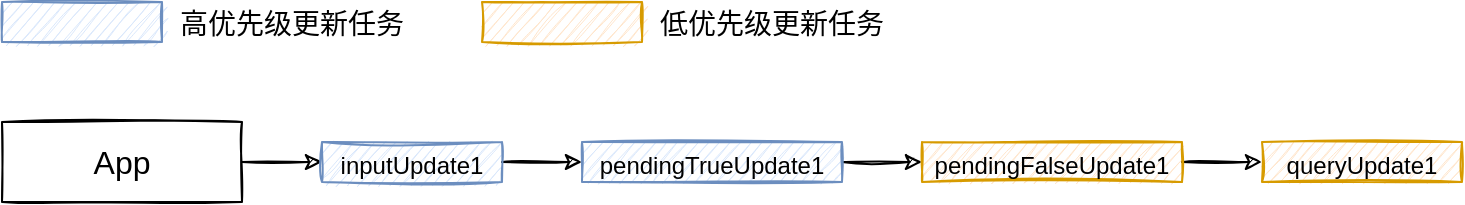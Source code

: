 <mxfile version="14.4.2" type="device" pages="5"><diagram id="4e8F_32YJw46lPdypo3a" name="第 1 页"><mxGraphModel dx="1106" dy="915" grid="1" gridSize="10" guides="1" tooltips="1" connect="1" arrows="1" fold="1" page="1" pageScale="1" pageWidth="827" pageHeight="1169" math="0" shadow="0"><root><mxCell id="0"/><mxCell id="1" parent="0"/><mxCell id="-kVPl95NhofuiKgVk1Ll-23" value="" style="edgeStyle=orthogonalEdgeStyle;rounded=0;orthogonalLoop=1;jettySize=auto;html=1;fontSize=16;sketch=1;" parent="1" source="-kVPl95NhofuiKgVk1Ll-21" target="-kVPl95NhofuiKgVk1Ll-22" edge="1"><mxGeometry relative="1" as="geometry"/></mxCell><mxCell id="-kVPl95NhofuiKgVk1Ll-21" value="App" style="rounded=0;whiteSpace=wrap;html=1;sketch=1;fillColor=none;fontSize=16;" parent="1" vertex="1"><mxGeometry x="160" y="200" width="120" height="40" as="geometry"/></mxCell><mxCell id="-kVPl95NhofuiKgVk1Ll-25" value="" style="edgeStyle=orthogonalEdgeStyle;rounded=0;orthogonalLoop=1;jettySize=auto;html=1;fontSize=16;sketch=1;" parent="1" source="-kVPl95NhofuiKgVk1Ll-22" target="-kVPl95NhofuiKgVk1Ll-24" edge="1"><mxGeometry relative="1" as="geometry"/></mxCell><mxCell id="-kVPl95NhofuiKgVk1Ll-22" value="&lt;font style=&quot;font-size: 12px&quot;&gt;inputUpdate1&lt;/font&gt;" style="rounded=0;whiteSpace=wrap;html=1;sketch=1;fillColor=#dae8fc;fontSize=16;strokeColor=#6c8ebf;" parent="1" vertex="1"><mxGeometry x="320" y="210" width="90" height="20" as="geometry"/></mxCell><mxCell id="-kVPl95NhofuiKgVk1Ll-27" value="" style="edgeStyle=orthogonalEdgeStyle;rounded=0;orthogonalLoop=1;jettySize=auto;html=1;fontSize=16;sketch=1;" parent="1" source="-kVPl95NhofuiKgVk1Ll-24" target="-kVPl95NhofuiKgVk1Ll-26" edge="1"><mxGeometry relative="1" as="geometry"/></mxCell><mxCell id="-kVPl95NhofuiKgVk1Ll-24" value="&lt;font style=&quot;font-size: 12px&quot;&gt;pendingTrueUpdate1&lt;/font&gt;" style="rounded=0;whiteSpace=wrap;html=1;sketch=1;fillColor=#dae8fc;fontSize=16;strokeColor=#6c8ebf;" parent="1" vertex="1"><mxGeometry x="450" y="210" width="130" height="20" as="geometry"/></mxCell><mxCell id="-kVPl95NhofuiKgVk1Ll-29" value="" style="edgeStyle=orthogonalEdgeStyle;rounded=0;orthogonalLoop=1;jettySize=auto;html=1;fontSize=16;sketch=1;" parent="1" source="-kVPl95NhofuiKgVk1Ll-26" target="-kVPl95NhofuiKgVk1Ll-28" edge="1"><mxGeometry relative="1" as="geometry"/></mxCell><mxCell id="-kVPl95NhofuiKgVk1Ll-26" value="&lt;font style=&quot;font-size: 12px&quot;&gt;pendingFalseUpdate1&lt;/font&gt;" style="rounded=0;whiteSpace=wrap;html=1;sketch=1;fillColor=#ffe6cc;fontSize=16;strokeColor=#d79b00;" parent="1" vertex="1"><mxGeometry x="620" y="210" width="130" height="20" as="geometry"/></mxCell><mxCell id="-kVPl95NhofuiKgVk1Ll-28" value="&lt;font style=&quot;font-size: 12px&quot;&gt;queryUpdate1&lt;/font&gt;" style="rounded=0;whiteSpace=wrap;html=1;sketch=1;fillColor=#ffe6cc;fontSize=16;strokeColor=#d79b00;" parent="1" vertex="1"><mxGeometry x="790" y="210" width="100" height="20" as="geometry"/></mxCell><mxCell id="-kVPl95NhofuiKgVk1Ll-30" value="" style="rounded=0;whiteSpace=wrap;html=1;sketch=1;fillColor=#dae8fc;fontSize=16;strokeColor=#6c8ebf;" parent="1" vertex="1"><mxGeometry x="160" y="140" width="80" height="20" as="geometry"/></mxCell><mxCell id="-kVPl95NhofuiKgVk1Ll-31" value="&lt;font style=&quot;font-size: 14px&quot;&gt;高优先级更新任务&lt;/font&gt;" style="text;html=1;strokeColor=none;fillColor=none;align=center;verticalAlign=middle;whiteSpace=wrap;rounded=0;sketch=1;fontSize=16;" parent="1" vertex="1"><mxGeometry x="240" y="140" width="130" height="20" as="geometry"/></mxCell><mxCell id="-kVPl95NhofuiKgVk1Ll-32" value="" style="rounded=0;whiteSpace=wrap;html=1;sketch=1;fillColor=#ffe6cc;fontSize=16;strokeColor=#d79b00;" parent="1" vertex="1"><mxGeometry x="400" y="140" width="80" height="20" as="geometry"/></mxCell><mxCell id="-kVPl95NhofuiKgVk1Ll-33" value="&lt;font style=&quot;font-size: 14px&quot;&gt;低优先级更新任务&lt;/font&gt;" style="text;html=1;strokeColor=none;fillColor=none;align=center;verticalAlign=middle;whiteSpace=wrap;rounded=0;sketch=1;fontSize=16;" parent="1" vertex="1"><mxGeometry x="480" y="140" width="130" height="20" as="geometry"/></mxCell></root></mxGraphModel></diagram><diagram id="YsHU1X_87cul3yS74cf9" name="第 2 页"><mxGraphModel dx="1106" dy="915" grid="1" gridSize="10" guides="1" tooltips="1" connect="1" arrows="1" fold="1" page="1" pageScale="1" pageWidth="827" pageHeight="1169" math="0" shadow="0"><root><mxCell id="fL7hcSAE8HLHQzDjypjq-0"/><mxCell id="fL7hcSAE8HLHQzDjypjq-1" parent="fL7hcSAE8HLHQzDjypjq-0"/><mxCell id="nD_JiRksrAlM34CgyeaO-14" value="" style="edgeStyle=orthogonalEdgeStyle;rounded=0;orthogonalLoop=1;jettySize=auto;html=1;fontSize=16;sketch=1;" parent="fL7hcSAE8HLHQzDjypjq-1" source="nD_JiRksrAlM34CgyeaO-1" target="nD_JiRksrAlM34CgyeaO-13" edge="1"><mxGeometry relative="1" as="geometry"/></mxCell><mxCell id="nD_JiRksrAlM34CgyeaO-1" value="App" style="rounded=0;whiteSpace=wrap;html=1;sketch=1;fillColor=none;fontSize=16;" parent="fL7hcSAE8HLHQzDjypjq-1" vertex="1"><mxGeometry x="160" y="200" width="120" height="40" as="geometry"/></mxCell><mxCell id="nD_JiRksrAlM34CgyeaO-16" value="" style="edgeStyle=orthogonalEdgeStyle;rounded=0;orthogonalLoop=1;jettySize=auto;html=1;fontSize=16;sketch=1;" parent="fL7hcSAE8HLHQzDjypjq-1" source="nD_JiRksrAlM34CgyeaO-13" target="nD_JiRksrAlM34CgyeaO-15" edge="1"><mxGeometry relative="1" as="geometry"/></mxCell><mxCell id="nD_JiRksrAlM34CgyeaO-13" value="div" style="rounded=0;whiteSpace=wrap;html=1;sketch=1;fillColor=none;fontSize=16;" parent="fL7hcSAE8HLHQzDjypjq-1" vertex="1"><mxGeometry x="160" y="280" width="120" height="40" as="geometry"/></mxCell><mxCell id="nD_JiRksrAlM34CgyeaO-18" style="edgeStyle=orthogonalEdgeStyle;rounded=0;orthogonalLoop=1;jettySize=auto;html=1;exitX=1;exitY=0.5;exitDx=0;exitDy=0;fontSize=16;sketch=1;" parent="fL7hcSAE8HLHQzDjypjq-1" source="nD_JiRksrAlM34CgyeaO-15" target="nD_JiRksrAlM34CgyeaO-17" edge="1"><mxGeometry relative="1" as="geometry"/></mxCell><mxCell id="-38GfhUvBxL7ggCzKFYF-1" style="edgeStyle=orthogonalEdgeStyle;rounded=0;orthogonalLoop=1;jettySize=auto;html=1;exitX=0;exitY=0.5;exitDx=0;exitDy=0;entryX=1;entryY=0.5;entryDx=0;entryDy=0;sketch=1;" edge="1" parent="fL7hcSAE8HLHQzDjypjq-1" source="nD_JiRksrAlM34CgyeaO-15" target="-38GfhUvBxL7ggCzKFYF-0"><mxGeometry relative="1" as="geometry"/></mxCell><mxCell id="nD_JiRksrAlM34CgyeaO-15" value="&lt;font color=&quot;#000000&quot;&gt;input&lt;/font&gt;" style="rounded=0;whiteSpace=wrap;html=1;sketch=1;fontSize=16;fillColor=#f8cecc;strokeColor=#b85450;" parent="fL7hcSAE8HLHQzDjypjq-1" vertex="1"><mxGeometry x="160" y="360" width="120" height="40" as="geometry"/></mxCell><mxCell id="nD_JiRksrAlM34CgyeaO-20" value="" style="edgeStyle=orthogonalEdgeStyle;rounded=0;orthogonalLoop=1;jettySize=auto;html=1;fontSize=16;sketch=1;" parent="fL7hcSAE8HLHQzDjypjq-1" source="nD_JiRksrAlM34CgyeaO-17" target="nD_JiRksrAlM34CgyeaO-19" edge="1"><mxGeometry relative="1" as="geometry"/></mxCell><mxCell id="nD_JiRksrAlM34CgyeaO-17" value="div" style="rounded=0;whiteSpace=wrap;html=1;sketch=1;fillColor=none;fontSize=16;" parent="fL7hcSAE8HLHQzDjypjq-1" vertex="1"><mxGeometry x="320" y="360" width="120" height="40" as="geometry"/></mxCell><mxCell id="nD_JiRksrAlM34CgyeaO-19" value="&lt;font color=&quot;#000000&quot;&gt;loading&lt;/font&gt;" style="rounded=0;whiteSpace=wrap;html=1;sketch=1;fontSize=16;fillColor=#f8cecc;strokeColor=#b85450;" parent="fL7hcSAE8HLHQzDjypjq-1" vertex="1"><mxGeometry x="320" y="440" width="120" height="40" as="geometry"/></mxCell><mxCell id="-38GfhUvBxL7ggCzKFYF-0" value="内容更新为 a" style="ellipse;whiteSpace=wrap;html=1;sketch=1;" vertex="1" parent="fL7hcSAE8HLHQzDjypjq-1"><mxGeometry x="10" y="340" width="80" height="80" as="geometry"/></mxCell></root></mxGraphModel></diagram><diagram id="Uj9tv1V02uA-BI9_If_5" name="第 3 页"><mxGraphModel dx="1106" dy="915" grid="1" gridSize="10" guides="1" tooltips="1" connect="1" arrows="1" fold="1" page="1" pageScale="1" pageWidth="827" pageHeight="1169" math="0" shadow="0"><root><mxCell id="i7_3euC1_qUmZcm_P0Kh-0"/><mxCell id="i7_3euC1_qUmZcm_P0Kh-1" parent="i7_3euC1_qUmZcm_P0Kh-0"/><mxCell id="k3RPtFh08Pw__9vsvmNb-0" value="" style="rounded=0;whiteSpace=wrap;html=1;sketch=1;fontSize=16;dashed=1;strokeColor=#82b366;fillColor=none;" parent="i7_3euC1_qUmZcm_P0Kh-1" vertex="1"><mxGeometry x="150" y="190" width="300" height="300" as="geometry"/></mxCell><mxCell id="i7_3euC1_qUmZcm_P0Kh-3" value="" style="edgeStyle=orthogonalEdgeStyle;rounded=0;orthogonalLoop=1;jettySize=auto;html=1;fontSize=16;sketch=1;" parent="i7_3euC1_qUmZcm_P0Kh-1" source="i7_3euC1_qUmZcm_P0Kh-4" target="i7_3euC1_qUmZcm_P0Kh-13" edge="1"><mxGeometry relative="1" as="geometry"/></mxCell><mxCell id="i7_3euC1_qUmZcm_P0Kh-4" value="App" style="rounded=0;whiteSpace=wrap;html=1;sketch=1;fillColor=none;fontSize=16;" parent="i7_3euC1_qUmZcm_P0Kh-1" vertex="1"><mxGeometry x="160" y="200" width="120" height="40" as="geometry"/></mxCell><mxCell id="i7_3euC1_qUmZcm_P0Kh-12" value="" style="edgeStyle=orthogonalEdgeStyle;rounded=0;orthogonalLoop=1;jettySize=auto;html=1;fontSize=16;sketch=1;" parent="i7_3euC1_qUmZcm_P0Kh-1" source="i7_3euC1_qUmZcm_P0Kh-13" target="i7_3euC1_qUmZcm_P0Kh-15" edge="1"><mxGeometry relative="1" as="geometry"/></mxCell><mxCell id="i7_3euC1_qUmZcm_P0Kh-13" value="div" style="rounded=0;whiteSpace=wrap;html=1;sketch=1;fillColor=none;fontSize=16;" parent="i7_3euC1_qUmZcm_P0Kh-1" vertex="1"><mxGeometry x="160" y="280" width="120" height="40" as="geometry"/></mxCell><mxCell id="i7_3euC1_qUmZcm_P0Kh-14" style="edgeStyle=orthogonalEdgeStyle;rounded=0;orthogonalLoop=1;jettySize=auto;html=1;exitX=1;exitY=0.5;exitDx=0;exitDy=0;fontSize=16;sketch=1;" parent="i7_3euC1_qUmZcm_P0Kh-1" source="i7_3euC1_qUmZcm_P0Kh-15" target="i7_3euC1_qUmZcm_P0Kh-17" edge="1"><mxGeometry relative="1" as="geometry"/></mxCell><mxCell id="i7_3euC1_qUmZcm_P0Kh-15" value="&lt;font color=&quot;#000000&quot;&gt;input&lt;/font&gt;" style="rounded=0;whiteSpace=wrap;html=1;sketch=1;fontSize=16;" parent="i7_3euC1_qUmZcm_P0Kh-1" vertex="1"><mxGeometry x="160" y="360" width="120" height="40" as="geometry"/></mxCell><mxCell id="i7_3euC1_qUmZcm_P0Kh-16" value="" style="edgeStyle=orthogonalEdgeStyle;rounded=0;orthogonalLoop=1;jettySize=auto;html=1;fontSize=16;sketch=1;" parent="i7_3euC1_qUmZcm_P0Kh-1" source="i7_3euC1_qUmZcm_P0Kh-17" target="i7_3euC1_qUmZcm_P0Kh-18" edge="1"><mxGeometry relative="1" as="geometry"/></mxCell><mxCell id="i7_3euC1_qUmZcm_P0Kh-17" value="div" style="rounded=0;whiteSpace=wrap;html=1;sketch=1;fillColor=none;fontSize=16;" parent="i7_3euC1_qUmZcm_P0Kh-1" vertex="1"><mxGeometry x="320" y="360" width="120" height="40" as="geometry"/></mxCell><mxCell id="i7_3euC1_qUmZcm_P0Kh-20" style="edgeStyle=orthogonalEdgeStyle;curved=1;sketch=1;orthogonalLoop=1;jettySize=auto;html=1;exitX=1;exitY=0.5;exitDx=0;exitDy=0;entryX=0;entryY=0.5;entryDx=0;entryDy=0;fontSize=16;" parent="i7_3euC1_qUmZcm_P0Kh-1" source="i7_3euC1_qUmZcm_P0Kh-18" target="i7_3euC1_qUmZcm_P0Kh-19" edge="1"><mxGeometry relative="1" as="geometry"/></mxCell><mxCell id="i7_3euC1_qUmZcm_P0Kh-18" value="" style="rounded=0;whiteSpace=wrap;html=1;sketch=1;fontSize=16;" parent="i7_3euC1_qUmZcm_P0Kh-1" vertex="1"><mxGeometry x="370" y="440" width="20" height="40" as="geometry"/></mxCell><mxCell id="i7_3euC1_qUmZcm_P0Kh-22" style="edgeStyle=orthogonalEdgeStyle;curved=1;sketch=1;orthogonalLoop=1;jettySize=auto;html=1;exitX=1;exitY=0.5;exitDx=0;exitDy=0;entryX=0;entryY=0.5;entryDx=0;entryDy=0;fontSize=16;" parent="i7_3euC1_qUmZcm_P0Kh-1" source="i7_3euC1_qUmZcm_P0Kh-19" target="i7_3euC1_qUmZcm_P0Kh-21" edge="1"><mxGeometry relative="1" as="geometry"/></mxCell><mxCell id="i7_3euC1_qUmZcm_P0Kh-19" value="" style="rounded=0;whiteSpace=wrap;html=1;sketch=1;fontSize=16;" parent="i7_3euC1_qUmZcm_P0Kh-1" vertex="1"><mxGeometry x="410" y="440" width="20" height="40" as="geometry"/></mxCell><mxCell id="i7_3euC1_qUmZcm_P0Kh-28" style="edgeStyle=orthogonalEdgeStyle;curved=1;sketch=1;orthogonalLoop=1;jettySize=auto;html=1;exitX=1;exitY=0.5;exitDx=0;exitDy=0;entryX=0;entryY=0.5;entryDx=0;entryDy=0;fontSize=16;" parent="i7_3euC1_qUmZcm_P0Kh-1" source="i7_3euC1_qUmZcm_P0Kh-21" target="i7_3euC1_qUmZcm_P0Kh-25" edge="1"><mxGeometry relative="1" as="geometry"/></mxCell><mxCell id="i7_3euC1_qUmZcm_P0Kh-21" value="" style="rounded=0;whiteSpace=wrap;html=1;sketch=1;fontSize=16;" parent="i7_3euC1_qUmZcm_P0Kh-1" vertex="1"><mxGeometry x="470" y="440" width="20" height="40" as="geometry"/></mxCell><mxCell id="i7_3euC1_qUmZcm_P0Kh-29" style="edgeStyle=orthogonalEdgeStyle;curved=1;sketch=1;orthogonalLoop=1;jettySize=auto;html=1;exitX=1;exitY=0.5;exitDx=0;exitDy=0;entryX=0;entryY=0.5;entryDx=0;entryDy=0;fontSize=16;" parent="i7_3euC1_qUmZcm_P0Kh-1" source="i7_3euC1_qUmZcm_P0Kh-25" target="i7_3euC1_qUmZcm_P0Kh-26" edge="1"><mxGeometry relative="1" as="geometry"/></mxCell><mxCell id="i7_3euC1_qUmZcm_P0Kh-25" value="" style="rounded=0;whiteSpace=wrap;html=1;sketch=1;fontSize=16;" parent="i7_3euC1_qUmZcm_P0Kh-1" vertex="1"><mxGeometry x="510" y="440" width="20" height="40" as="geometry"/></mxCell><mxCell id="i7_3euC1_qUmZcm_P0Kh-30" style="edgeStyle=orthogonalEdgeStyle;curved=1;sketch=1;orthogonalLoop=1;jettySize=auto;html=1;exitX=1;exitY=0.5;exitDx=0;exitDy=0;fontSize=16;" parent="i7_3euC1_qUmZcm_P0Kh-1" source="i7_3euC1_qUmZcm_P0Kh-26" target="i7_3euC1_qUmZcm_P0Kh-27" edge="1"><mxGeometry relative="1" as="geometry"/></mxCell><mxCell id="i7_3euC1_qUmZcm_P0Kh-26" value="" style="rounded=0;whiteSpace=wrap;html=1;sketch=1;fontSize=16;" parent="i7_3euC1_qUmZcm_P0Kh-1" vertex="1"><mxGeometry x="550" y="440" width="20" height="40" as="geometry"/></mxCell><mxCell id="i7_3euC1_qUmZcm_P0Kh-27" value="" style="rounded=0;whiteSpace=wrap;html=1;sketch=1;fontSize=16;" parent="i7_3euC1_qUmZcm_P0Kh-1" vertex="1"><mxGeometry x="600" y="440" width="20" height="40" as="geometry"/></mxCell><mxCell id="i7_3euC1_qUmZcm_P0Kh-31" value="..." style="text;html=1;strokeColor=none;fillColor=none;align=center;verticalAlign=middle;whiteSpace=wrap;rounded=0;sketch=1;fontSize=16;" parent="i7_3euC1_qUmZcm_P0Kh-1" vertex="1"><mxGeometry x="630" y="450" width="30" height="20" as="geometry"/></mxCell><mxCell id="i7_3euC1_qUmZcm_P0Kh-33" style="edgeStyle=orthogonalEdgeStyle;curved=1;sketch=1;orthogonalLoop=1;jettySize=auto;html=1;exitX=0.5;exitY=1;exitDx=0;exitDy=0;fontSize=16;" parent="i7_3euC1_qUmZcm_P0Kh-1" source="i7_3euC1_qUmZcm_P0Kh-31" target="i7_3euC1_qUmZcm_P0Kh-31" edge="1"><mxGeometry relative="1" as="geometry"/></mxCell><mxCell id="k3RPtFh08Pw__9vsvmNb-1" value="" style="rounded=0;whiteSpace=wrap;html=1;sketch=1;fontSize=16;dashed=1;strokeColor=#82b366;fillColor=none;" parent="i7_3euC1_qUmZcm_P0Kh-1" vertex="1"><mxGeometry x="460" y="430" width="120" height="60" as="geometry"/></mxCell><mxCell id="k3RPtFh08Pw__9vsvmNb-2" value="" style="rounded=0;whiteSpace=wrap;html=1;sketch=1;fontSize=16;dashed=1;strokeColor=#82b366;fillColor=none;" parent="i7_3euC1_qUmZcm_P0Kh-1" vertex="1"><mxGeometry x="590" y="430" width="120" height="60" as="geometry"/></mxCell><mxCell id="k3RPtFh08Pw__9vsvmNb-3" value="" style="rounded=0;whiteSpace=wrap;html=1;sketch=1;fontSize=16;dashed=1;strokeColor=#82b366;fillColor=none;" parent="i7_3euC1_qUmZcm_P0Kh-1" vertex="1"><mxGeometry x="150" y="130" width="80" height="30" as="geometry"/></mxCell><mxCell id="k3RPtFh08Pw__9vsvmNb-4" value="&lt;font style=&quot;font-size: 14px&quot;&gt;时间切片&lt;/font&gt;" style="text;html=1;strokeColor=none;fillColor=none;align=center;verticalAlign=middle;whiteSpace=wrap;rounded=0;dashed=1;sketch=1;fontSize=16;" parent="i7_3euC1_qUmZcm_P0Kh-1" vertex="1"><mxGeometry x="230" y="135" width="70" height="20" as="geometry"/></mxCell></root></mxGraphModel></diagram><diagram id="kxRw316Kblh4LW_onhJg" name="第 4 页"><mxGraphModel dx="1106" dy="915" grid="1" gridSize="10" guides="1" tooltips="1" connect="1" arrows="1" fold="1" page="1" pageScale="1" pageWidth="827" pageHeight="1169" math="0" shadow="0"><root><mxCell id="uEzL-0lSYZL5qG29w4Kl-0"/><mxCell id="uEzL-0lSYZL5qG29w4Kl-1" parent="uEzL-0lSYZL5qG29w4Kl-0"/><mxCell id="7mvJHaSkoRY5E4Ns1l0I-0" value="" style="edgeStyle=orthogonalEdgeStyle;rounded=0;orthogonalLoop=1;jettySize=auto;html=1;fontSize=16;sketch=1;" edge="1" parent="uEzL-0lSYZL5qG29w4Kl-1" source="7mvJHaSkoRY5E4Ns1l0I-1" target="7mvJHaSkoRY5E4Ns1l0I-3"><mxGeometry relative="1" as="geometry"/></mxCell><mxCell id="7mvJHaSkoRY5E4Ns1l0I-1" value="App" style="rounded=0;whiteSpace=wrap;html=1;sketch=1;fillColor=none;fontSize=16;" vertex="1" parent="uEzL-0lSYZL5qG29w4Kl-1"><mxGeometry x="300" y="190" width="120" height="40" as="geometry"/></mxCell><mxCell id="7mvJHaSkoRY5E4Ns1l0I-2" value="" style="edgeStyle=orthogonalEdgeStyle;rounded=0;orthogonalLoop=1;jettySize=auto;html=1;fontSize=16;sketch=1;" edge="1" parent="uEzL-0lSYZL5qG29w4Kl-1" source="7mvJHaSkoRY5E4Ns1l0I-3" target="7mvJHaSkoRY5E4Ns1l0I-6"><mxGeometry relative="1" as="geometry"/></mxCell><mxCell id="7mvJHaSkoRY5E4Ns1l0I-3" value="div" style="rounded=0;whiteSpace=wrap;html=1;sketch=1;fillColor=none;fontSize=16;" vertex="1" parent="uEzL-0lSYZL5qG29w4Kl-1"><mxGeometry x="300" y="270" width="120" height="40" as="geometry"/></mxCell><mxCell id="7mvJHaSkoRY5E4Ns1l0I-4" style="edgeStyle=orthogonalEdgeStyle;rounded=0;orthogonalLoop=1;jettySize=auto;html=1;exitX=1;exitY=0.5;exitDx=0;exitDy=0;fontSize=16;sketch=1;" edge="1" parent="uEzL-0lSYZL5qG29w4Kl-1" source="7mvJHaSkoRY5E4Ns1l0I-6" target="7mvJHaSkoRY5E4Ns1l0I-8"><mxGeometry relative="1" as="geometry"/></mxCell><mxCell id="7mvJHaSkoRY5E4Ns1l0I-5" style="edgeStyle=orthogonalEdgeStyle;rounded=0;orthogonalLoop=1;jettySize=auto;html=1;exitX=0;exitY=0.5;exitDx=0;exitDy=0;entryX=1;entryY=0.5;entryDx=0;entryDy=0;sketch=1;" edge="1" parent="uEzL-0lSYZL5qG29w4Kl-1" source="7mvJHaSkoRY5E4Ns1l0I-6" target="7mvJHaSkoRY5E4Ns1l0I-10"><mxGeometry relative="1" as="geometry"/></mxCell><mxCell id="7mvJHaSkoRY5E4Ns1l0I-6" value="&lt;font color=&quot;#000000&quot;&gt;input&lt;/font&gt;" style="rounded=0;whiteSpace=wrap;html=1;sketch=1;fontSize=16;fillColor=#f8cecc;strokeColor=#b85450;" vertex="1" parent="uEzL-0lSYZL5qG29w4Kl-1"><mxGeometry x="300" y="350" width="120" height="40" as="geometry"/></mxCell><mxCell id="7mvJHaSkoRY5E4Ns1l0I-7" value="" style="edgeStyle=orthogonalEdgeStyle;rounded=0;orthogonalLoop=1;jettySize=auto;html=1;fontSize=16;sketch=1;" edge="1" parent="uEzL-0lSYZL5qG29w4Kl-1" source="7mvJHaSkoRY5E4Ns1l0I-8" target="7mvJHaSkoRY5E4Ns1l0I-9"><mxGeometry relative="1" as="geometry"/></mxCell><mxCell id="7mvJHaSkoRY5E4Ns1l0I-8" value="div" style="rounded=0;whiteSpace=wrap;html=1;sketch=1;fillColor=none;fontSize=16;" vertex="1" parent="uEzL-0lSYZL5qG29w4Kl-1"><mxGeometry x="460" y="350" width="120" height="40" as="geometry"/></mxCell><mxCell id="7mvJHaSkoRY5E4Ns1l0I-9" value="&lt;font color=&quot;#000000&quot;&gt;loading&lt;/font&gt;" style="rounded=0;whiteSpace=wrap;html=1;sketch=1;fontSize=16;fillColor=#f8cecc;strokeColor=#b85450;" vertex="1" parent="uEzL-0lSYZL5qG29w4Kl-1"><mxGeometry x="460" y="430" width="120" height="40" as="geometry"/></mxCell><mxCell id="7mvJHaSkoRY5E4Ns1l0I-10" value="内容更新为 ab" style="ellipse;whiteSpace=wrap;html=1;sketch=1;" vertex="1" parent="uEzL-0lSYZL5qG29w4Kl-1"><mxGeometry x="140" y="330" width="90" height="80" as="geometry"/></mxCell></root></mxGraphModel></diagram><diagram id="W9ur8R2tR1dLvy2ipbUe" name="第 5 页"><mxGraphModel dx="1106" dy="915" grid="1" gridSize="10" guides="1" tooltips="1" connect="1" arrows="1" fold="1" page="1" pageScale="1" pageWidth="827" pageHeight="1169" math="0" shadow="0"><root><mxCell id="SwfuRvYGLgW0JzjgVl5f-0"/><mxCell id="SwfuRvYGLgW0JzjgVl5f-1" parent="SwfuRvYGLgW0JzjgVl5f-0"/></root></mxGraphModel></diagram></mxfile>